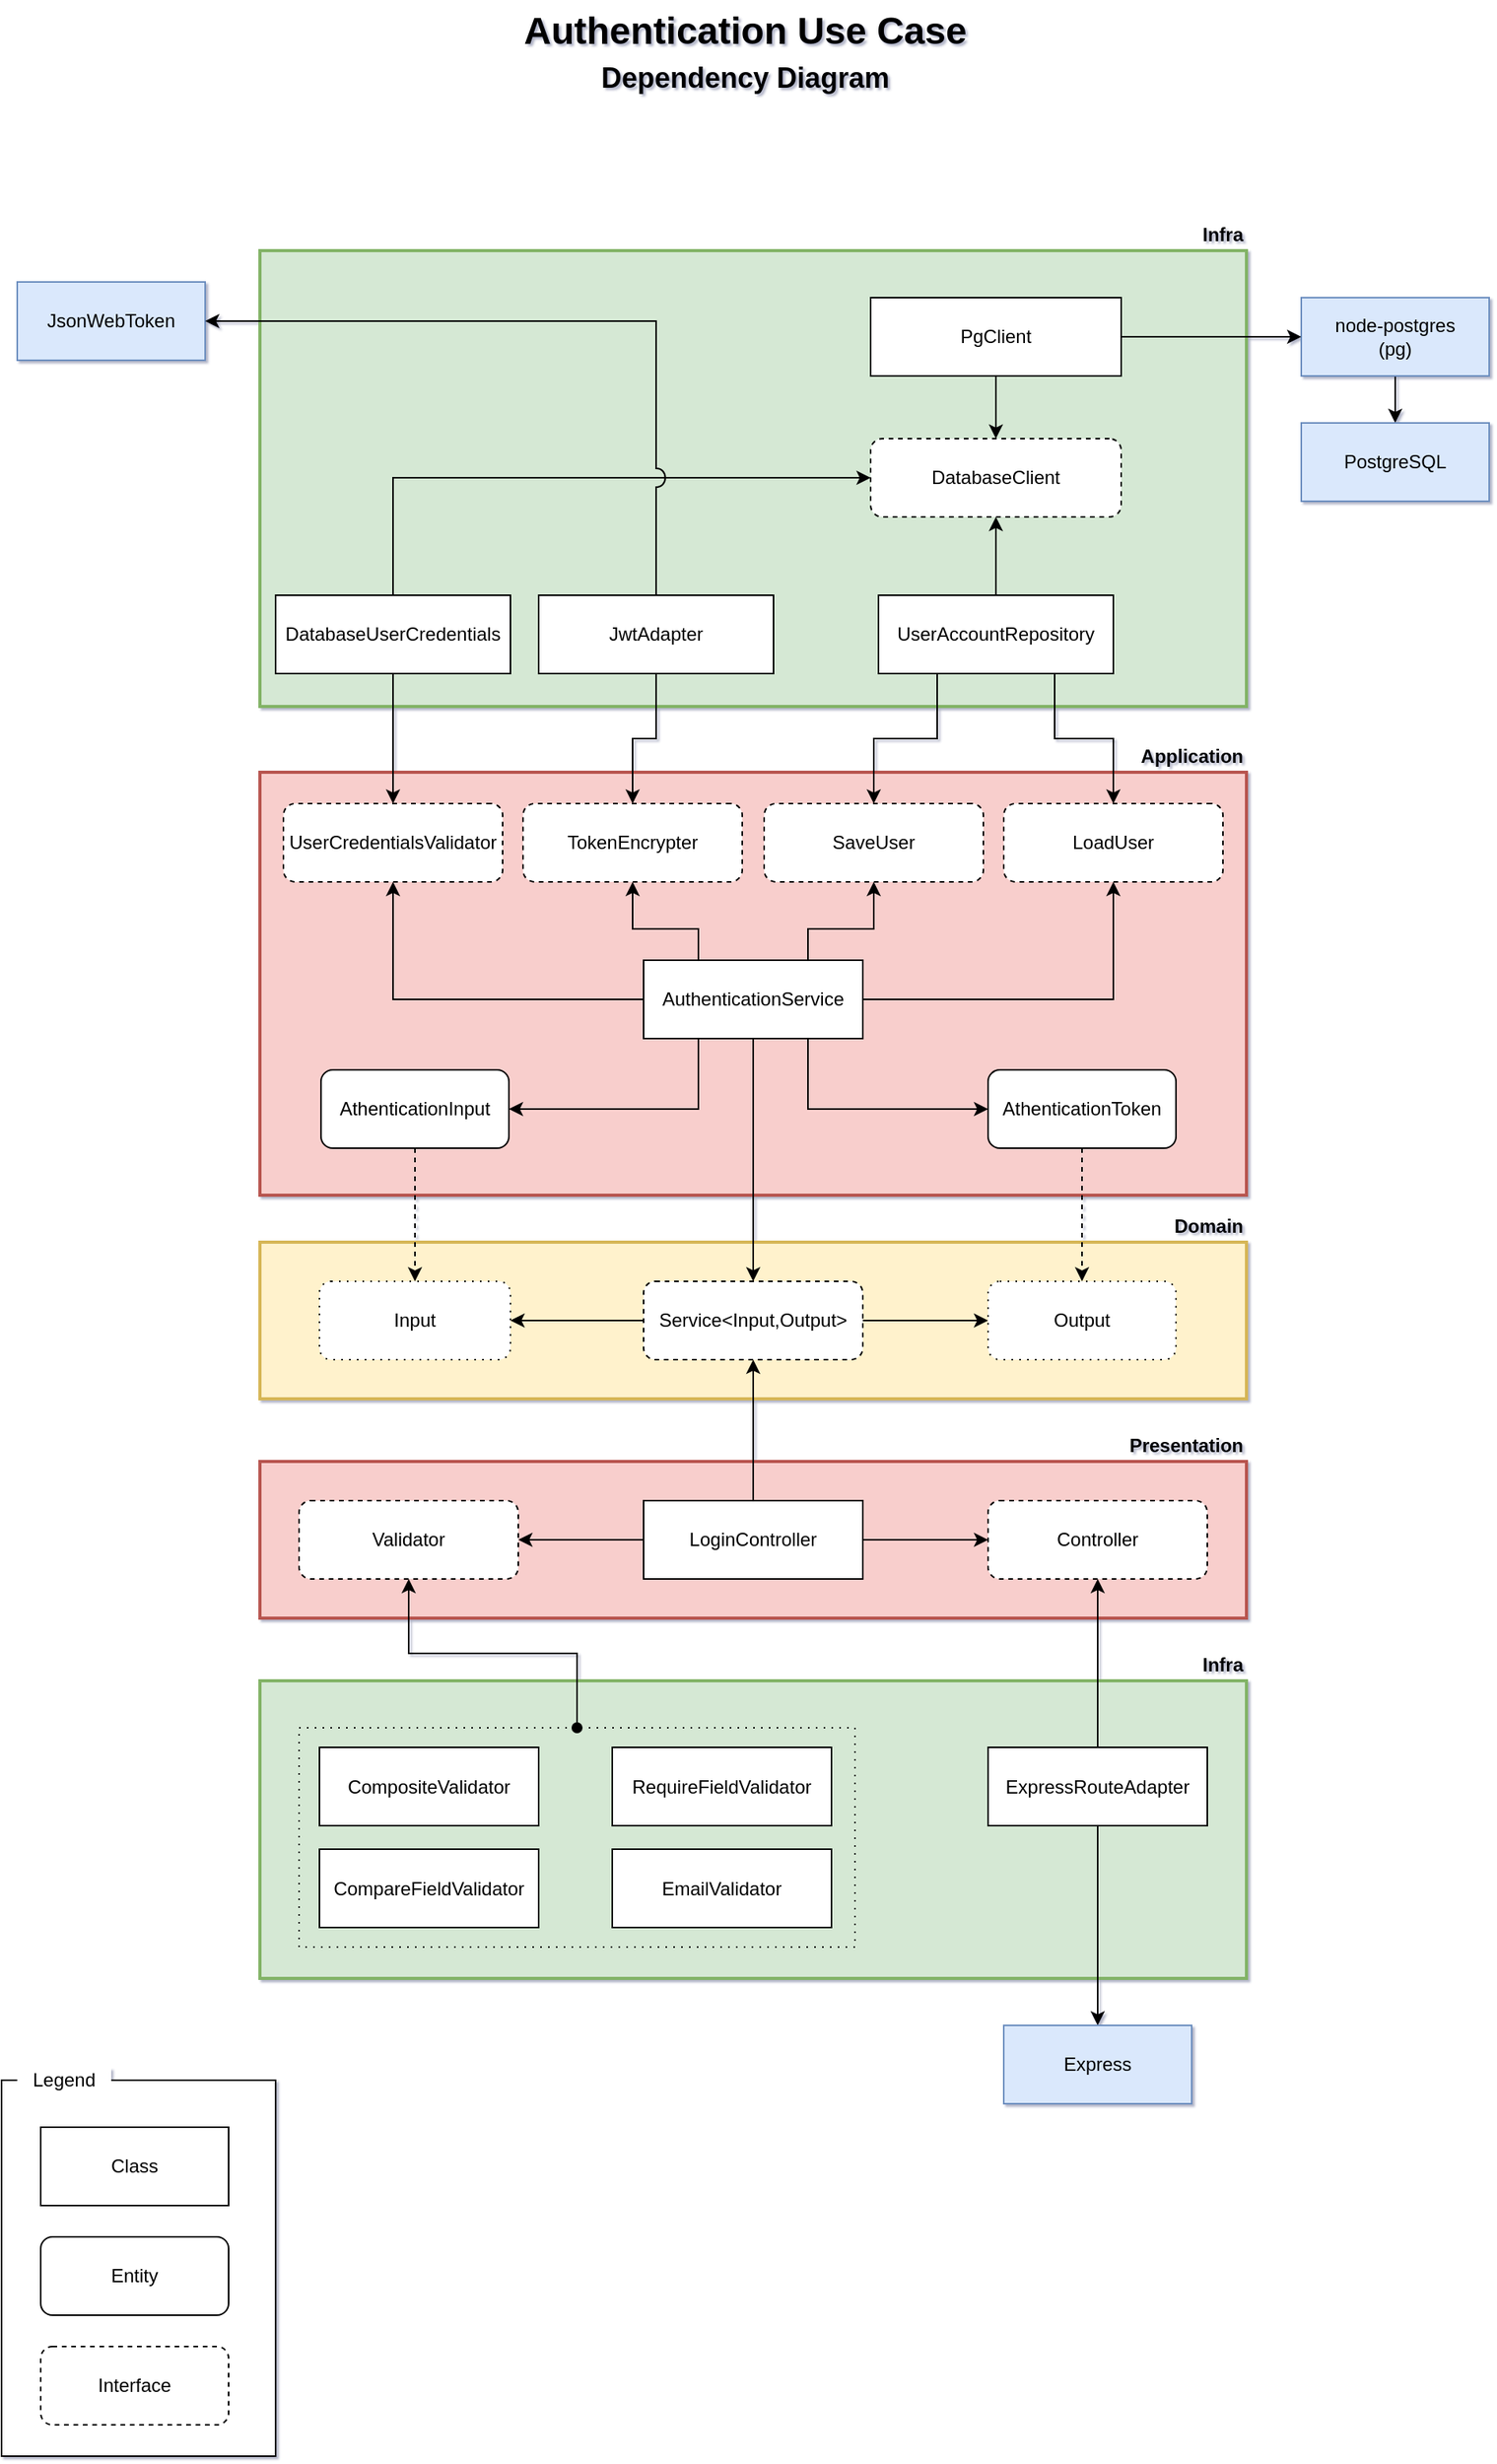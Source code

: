 <mxfile version="27.0.6" pages="2">
  <diagram name="authentication-clean" id="iyGZp5jmrZklqUcgRUE-">
    <mxGraphModel dx="1188" dy="659" grid="1" gridSize="10" guides="1" tooltips="1" connect="1" arrows="1" fold="1" page="1" pageScale="1" pageWidth="1169" pageHeight="1654" background="none" math="0" shadow="1">
      <root>
        <mxCell id="0" />
        <mxCell id="1" parent="0" />
        <mxCell id="52UlTI5E3R-9yA0iNUfM-1" value="" style="rounded=0;whiteSpace=wrap;html=1;strokeWidth=2;fillColor=#d5e8d4;strokeColor=#82b366;" parent="1" vertex="1">
          <mxGeometry x="275" y="1113" width="630" height="190" as="geometry" />
        </mxCell>
        <mxCell id="oHMy6-n7_zH8ps89INQ7-1" value="" style="rounded=0;whiteSpace=wrap;html=1;strokeWidth=2;fillColor=#f8cecc;strokeColor=#b85450;" parent="1" vertex="1">
          <mxGeometry x="275" y="533" width="630" height="270" as="geometry" />
        </mxCell>
        <mxCell id="yixODS26HITTkWKWrakN-14" value="" style="rounded=0;whiteSpace=wrap;html=1;strokeWidth=2;fillColor=#d5e8d4;strokeColor=#82b366;" parent="1" vertex="1">
          <mxGeometry x="275" y="200" width="630" height="291" as="geometry" />
        </mxCell>
        <mxCell id="gKhw4Je1qJ6hsbhi2J0A-1" value="" style="rounded=0;whiteSpace=wrap;html=1;strokeWidth=2;fillColor=#fff2cc;strokeColor=#d6b656;" parent="1" vertex="1">
          <mxGeometry x="275" y="833" width="630" height="100" as="geometry" />
        </mxCell>
        <mxCell id="gKhw4Je1qJ6hsbhi2J0A-14" style="edgeStyle=orthogonalEdgeStyle;rounded=0;orthogonalLoop=1;jettySize=auto;html=1;entryX=0;entryY=0.5;entryDx=0;entryDy=0;" parent="1" source="gKhw4Je1qJ6hsbhi2J0A-3" target="gKhw4Je1qJ6hsbhi2J0A-4" edge="1">
          <mxGeometry relative="1" as="geometry" />
        </mxCell>
        <mxCell id="gKhw4Je1qJ6hsbhi2J0A-15" style="edgeStyle=orthogonalEdgeStyle;rounded=0;orthogonalLoop=1;jettySize=auto;html=1;" parent="1" source="gKhw4Je1qJ6hsbhi2J0A-3" target="gKhw4Je1qJ6hsbhi2J0A-6" edge="1">
          <mxGeometry relative="1" as="geometry" />
        </mxCell>
        <mxCell id="gKhw4Je1qJ6hsbhi2J0A-3" value="Service&amp;lt;Input,Output&amp;gt;" style="rounded=1;whiteSpace=wrap;html=1;dashed=1;" parent="1" vertex="1">
          <mxGeometry x="520" y="858" width="140" height="50" as="geometry" />
        </mxCell>
        <mxCell id="gKhw4Je1qJ6hsbhi2J0A-4" value="Output" style="rounded=1;whiteSpace=wrap;html=1;glass=0;shadow=0;dashed=1;dashPattern=1 4;" parent="1" vertex="1">
          <mxGeometry x="740" y="858" width="120" height="50" as="geometry" />
        </mxCell>
        <mxCell id="gKhw4Je1qJ6hsbhi2J0A-6" value="Input" style="rounded=1;whiteSpace=wrap;html=1;glass=0;shadow=0;dashed=1;dashPattern=1 4;" parent="1" vertex="1">
          <mxGeometry x="313" y="858" width="122" height="50" as="geometry" />
        </mxCell>
        <mxCell id="gKhw4Je1qJ6hsbhi2J0A-7" value="" style="rounded=0;whiteSpace=wrap;html=1;strokeWidth=2;fillColor=#f8cecc;strokeColor=#b85450;fontSize=10;" parent="1" vertex="1">
          <mxGeometry x="275" y="973" width="630" height="100" as="geometry" />
        </mxCell>
        <mxCell id="gKhw4Je1qJ6hsbhi2J0A-10" value="Presentation" style="text;html=1;strokeColor=none;fillColor=none;align=right;verticalAlign=middle;whiteSpace=wrap;rounded=0;fontSize=12;fontStyle=1" parent="1" vertex="1">
          <mxGeometry x="745" y="953" width="160" height="20" as="geometry" />
        </mxCell>
        <mxCell id="gKhw4Je1qJ6hsbhi2J0A-17" style="edgeStyle=orthogonalEdgeStyle;rounded=0;orthogonalLoop=1;jettySize=auto;html=1;entryX=0;entryY=0.5;entryDx=0;entryDy=0;" parent="1" source="gKhw4Je1qJ6hsbhi2J0A-11" target="gKhw4Je1qJ6hsbhi2J0A-16" edge="1">
          <mxGeometry relative="1" as="geometry" />
        </mxCell>
        <mxCell id="gKhw4Je1qJ6hsbhi2J0A-19" style="edgeStyle=orthogonalEdgeStyle;rounded=0;orthogonalLoop=1;jettySize=auto;html=1;entryX=1;entryY=0.5;entryDx=0;entryDy=0;" parent="1" source="gKhw4Je1qJ6hsbhi2J0A-11" target="gKhw4Je1qJ6hsbhi2J0A-18" edge="1">
          <mxGeometry relative="1" as="geometry" />
        </mxCell>
        <mxCell id="LERfh-It_sYKTg9gHOGU-1" style="edgeStyle=orthogonalEdgeStyle;rounded=0;orthogonalLoop=1;jettySize=auto;html=1;entryX=0.5;entryY=1;entryDx=0;entryDy=0;" parent="1" source="gKhw4Je1qJ6hsbhi2J0A-11" target="gKhw4Je1qJ6hsbhi2J0A-3" edge="1">
          <mxGeometry relative="1" as="geometry" />
        </mxCell>
        <mxCell id="gKhw4Je1qJ6hsbhi2J0A-11" value="LoginController" style="rounded=0;whiteSpace=wrap;html=1;" parent="1" vertex="1">
          <mxGeometry x="520" y="998" width="140" height="50" as="geometry" />
        </mxCell>
        <mxCell id="gKhw4Je1qJ6hsbhi2J0A-16" value="Controller" style="rounded=1;whiteSpace=wrap;html=1;dashed=1;" parent="1" vertex="1">
          <mxGeometry x="740" y="998" width="140" height="50" as="geometry" />
        </mxCell>
        <mxCell id="gKhw4Je1qJ6hsbhi2J0A-18" value="Validator" style="rounded=1;whiteSpace=wrap;html=1;dashed=1;" parent="1" vertex="1">
          <mxGeometry x="300" y="998" width="140" height="50" as="geometry" />
        </mxCell>
        <mxCell id="LERfh-It_sYKTg9gHOGU-7" style="edgeStyle=orthogonalEdgeStyle;rounded=0;orthogonalLoop=1;jettySize=auto;html=1;entryX=0.5;entryY=0;entryDx=0;entryDy=0;" parent="1" source="LERfh-It_sYKTg9gHOGU-6" target="gKhw4Je1qJ6hsbhi2J0A-3" edge="1">
          <mxGeometry relative="1" as="geometry" />
        </mxCell>
        <mxCell id="LERfh-It_sYKTg9gHOGU-15" style="edgeStyle=orthogonalEdgeStyle;rounded=0;orthogonalLoop=1;jettySize=auto;html=1;entryX=0.5;entryY=1;entryDx=0;entryDy=0;exitX=0.25;exitY=0;exitDx=0;exitDy=0;exitPerimeter=0;" parent="1" source="LERfh-It_sYKTg9gHOGU-6" target="LERfh-It_sYKTg9gHOGU-11" edge="1">
          <mxGeometry relative="1" as="geometry">
            <Array as="points">
              <mxPoint x="573" y="653" />
              <mxPoint x="573" y="673" />
              <mxPoint x="555" y="673" />
              <mxPoint x="555" y="633" />
              <mxPoint x="513" y="633" />
            </Array>
          </mxGeometry>
        </mxCell>
        <mxCell id="LERfh-It_sYKTg9gHOGU-16" style="edgeStyle=orthogonalEdgeStyle;rounded=0;orthogonalLoop=1;jettySize=auto;html=1;entryX=0.5;entryY=1;entryDx=0;entryDy=0;exitX=0.75;exitY=0;exitDx=0;exitDy=0;exitPerimeter=0;" parent="1" source="LERfh-It_sYKTg9gHOGU-6" target="LERfh-It_sYKTg9gHOGU-12" edge="1">
          <mxGeometry relative="1" as="geometry">
            <Array as="points">
              <mxPoint x="625" y="633" />
              <mxPoint x="667" y="633" />
            </Array>
          </mxGeometry>
        </mxCell>
        <mxCell id="LERfh-It_sYKTg9gHOGU-17" style="edgeStyle=orthogonalEdgeStyle;rounded=0;orthogonalLoop=1;jettySize=auto;html=1;entryX=0.5;entryY=1;entryDx=0;entryDy=0;exitX=1;exitY=0.5;exitDx=0;exitDy=0;exitPerimeter=0;" parent="1" source="LERfh-It_sYKTg9gHOGU-6" target="LERfh-It_sYKTg9gHOGU-13" edge="1">
          <mxGeometry relative="1" as="geometry">
            <Array as="points">
              <mxPoint x="820" y="678" />
            </Array>
          </mxGeometry>
        </mxCell>
        <mxCell id="RbRBtEux5VrDUihd4SCc-2" style="edgeStyle=orthogonalEdgeStyle;rounded=0;orthogonalLoop=1;jettySize=auto;html=1;" parent="1" source="LERfh-It_sYKTg9gHOGU-6" target="LERfh-It_sYKTg9gHOGU-10" edge="1">
          <mxGeometry relative="1" as="geometry" />
        </mxCell>
        <mxCell id="TUrDU41C_itU4BcVIKtX-4" style="edgeStyle=orthogonalEdgeStyle;rounded=0;orthogonalLoop=1;jettySize=auto;html=1;entryX=1;entryY=0.5;entryDx=0;entryDy=0;exitX=0.25;exitY=1;exitDx=0;exitDy=0;exitPerimeter=0;" parent="1" source="LERfh-It_sYKTg9gHOGU-6" target="TUrDU41C_itU4BcVIKtX-2" edge="1">
          <mxGeometry relative="1" as="geometry" />
        </mxCell>
        <mxCell id="TUrDU41C_itU4BcVIKtX-5" style="edgeStyle=orthogonalEdgeStyle;rounded=0;orthogonalLoop=1;jettySize=auto;html=1;entryX=0;entryY=0.5;entryDx=0;entryDy=0;exitX=0.75;exitY=1;exitDx=0;exitDy=0;exitPerimeter=0;" parent="1" source="LERfh-It_sYKTg9gHOGU-6" target="TUrDU41C_itU4BcVIKtX-3" edge="1">
          <mxGeometry relative="1" as="geometry" />
        </mxCell>
        <mxCell id="LERfh-It_sYKTg9gHOGU-6" value="AuthenticationService" style="rounded=0;whiteSpace=wrap;html=1;glass=0;shadow=0;points=[[0,0,0,0,0],[0,0.25,0,0,0],[0,0.5,0,0,0],[0,0.75,0,0,0],[0,1,0,0,0],[0.13,0,0,0,0],[0.25,0,0,0,0],[0.25,1,0,0,0],[0.38,0,0,0,0],[0.5,0,0,0,0],[0.5,1,0,0,0],[0.62,0,0,0,0],[0.75,0,0,0,0],[0.75,1,0,0,0],[0.88,0,0,0,0],[1,0,0,0,0],[1,0.25,0,0,0],[1,0.5,0,0,0],[1,0.75,0,0,0],[1,1,0,0,0]];" parent="1" vertex="1">
          <mxGeometry x="520" y="653" width="140" height="50" as="geometry" />
        </mxCell>
        <mxCell id="LERfh-It_sYKTg9gHOGU-10" value="UserCredentialsValidator" style="rounded=1;whiteSpace=wrap;html=1;dashed=1;flipH=1;" parent="1" vertex="1">
          <mxGeometry x="290" y="553" width="140" height="50" as="geometry" />
        </mxCell>
        <mxCell id="LERfh-It_sYKTg9gHOGU-11" value="TokenEncrypter" style="rounded=1;whiteSpace=wrap;html=1;dashed=1;flipH=1;" parent="1" vertex="1">
          <mxGeometry x="443" y="553" width="140" height="50" as="geometry" />
        </mxCell>
        <mxCell id="LERfh-It_sYKTg9gHOGU-12" value="SaveUser" style="rounded=1;whiteSpace=wrap;html=1;dashed=1;flipH=1;" parent="1" vertex="1">
          <mxGeometry x="597" y="553" width="140" height="50" as="geometry" />
        </mxCell>
        <mxCell id="LERfh-It_sYKTg9gHOGU-13" value="LoadUser" style="rounded=1;whiteSpace=wrap;html=1;dashed=1;flipH=1;" parent="1" vertex="1">
          <mxGeometry x="750" y="553" width="140" height="50" as="geometry" />
        </mxCell>
        <mxCell id="LERfh-It_sYKTg9gHOGU-26" style="edgeStyle=orthogonalEdgeStyle;rounded=0;orthogonalLoop=1;jettySize=auto;html=1;exitX=0.5;exitY=1;exitDx=0;exitDy=0;exitPerimeter=0;" parent="1" source="u-mnAU9tdNBNZDLYJsx6-3" target="LERfh-It_sYKTg9gHOGU-11" edge="1">
          <mxGeometry relative="1" as="geometry">
            <mxPoint x="513" y="258" as="sourcePoint" />
          </mxGeometry>
        </mxCell>
        <mxCell id="LERfh-It_sYKTg9gHOGU-27" style="edgeStyle=orthogonalEdgeStyle;rounded=0;orthogonalLoop=1;jettySize=auto;html=1;exitX=0.25;exitY=1;exitDx=0;exitDy=0;exitPerimeter=0;" parent="1" source="u-mnAU9tdNBNZDLYJsx6-5" target="LERfh-It_sYKTg9gHOGU-12" edge="1">
          <mxGeometry relative="1" as="geometry">
            <mxPoint x="725" y="258" as="sourcePoint" />
          </mxGeometry>
        </mxCell>
        <mxCell id="LERfh-It_sYKTg9gHOGU-28" style="edgeStyle=orthogonalEdgeStyle;rounded=0;orthogonalLoop=1;jettySize=auto;html=1;exitX=0.75;exitY=1;exitDx=0;exitDy=0;exitPerimeter=0;" parent="1" source="u-mnAU9tdNBNZDLYJsx6-5" target="LERfh-It_sYKTg9gHOGU-13" edge="1">
          <mxGeometry relative="1" as="geometry">
            <mxPoint x="785" y="253" as="sourcePoint" />
          </mxGeometry>
        </mxCell>
        <mxCell id="nfYF3Wxmg97wTnq_a8iN-2" style="edgeStyle=orthogonalEdgeStyle;rounded=0;orthogonalLoop=1;jettySize=auto;html=1;entryX=0.5;entryY=0;entryDx=0;entryDy=0;" parent="1" source="LERfh-It_sYKTg9gHOGU-35" target="LERfh-It_sYKTg9gHOGU-37" edge="1">
          <mxGeometry relative="1" as="geometry" />
        </mxCell>
        <mxCell id="LERfh-It_sYKTg9gHOGU-35" value="node-postgres&lt;br&gt;(pg)" style="rounded=0;whiteSpace=wrap;html=1;glass=0;shadow=0;fillColor=#dae8fc;strokeColor=#6c8ebf;" parent="1" vertex="1">
          <mxGeometry x="940" y="230" width="120" height="50" as="geometry" />
        </mxCell>
        <mxCell id="LERfh-It_sYKTg9gHOGU-36" value="JsonWebToken" style="rounded=0;whiteSpace=wrap;html=1;glass=0;shadow=0;fillColor=#dae8fc;strokeColor=#6c8ebf;" parent="1" vertex="1">
          <mxGeometry x="120" y="220" width="120" height="50" as="geometry" />
        </mxCell>
        <mxCell id="LERfh-It_sYKTg9gHOGU-37" value="PostgreSQL" style="rounded=0;whiteSpace=wrap;html=1;glass=0;shadow=0;fillColor=#dae8fc;strokeColor=#6c8ebf;" parent="1" vertex="1">
          <mxGeometry x="940" y="310" width="120" height="50" as="geometry" />
        </mxCell>
        <mxCell id="LERfh-It_sYKTg9gHOGU-63" style="edgeStyle=orthogonalEdgeStyle;rounded=0;orthogonalLoop=1;jettySize=auto;html=1;entryX=0.5;entryY=1;entryDx=0;entryDy=0;" parent="1" source="LERfh-It_sYKTg9gHOGU-57" target="gKhw4Je1qJ6hsbhi2J0A-16" edge="1">
          <mxGeometry relative="1" as="geometry" />
        </mxCell>
        <mxCell id="LERfh-It_sYKTg9gHOGU-64" style="edgeStyle=orthogonalEdgeStyle;rounded=0;orthogonalLoop=1;jettySize=auto;html=1;" parent="1" source="LERfh-It_sYKTg9gHOGU-57" target="LERfh-It_sYKTg9gHOGU-61" edge="1">
          <mxGeometry relative="1" as="geometry" />
        </mxCell>
        <mxCell id="LERfh-It_sYKTg9gHOGU-57" value="ExpressRouteAdapter" style="rounded=0;whiteSpace=wrap;html=1;flipH=1;" parent="1" vertex="1">
          <mxGeometry x="740" y="1155.5" width="140" height="50" as="geometry" />
        </mxCell>
        <mxCell id="LERfh-It_sYKTg9gHOGU-61" value="Express" style="rounded=0;whiteSpace=wrap;html=1;glass=0;shadow=0;fillColor=#dae8fc;strokeColor=#6c8ebf;" parent="1" vertex="1">
          <mxGeometry x="750" y="1333" width="120" height="50" as="geometry" />
        </mxCell>
        <mxCell id="LERfh-It_sYKTg9gHOGU-66" value="Authentication Use Case" style="text;html=1;strokeColor=none;fillColor=none;align=center;verticalAlign=middle;whiteSpace=wrap;rounded=0;fontSize=24;fontStyle=1" parent="1" vertex="1">
          <mxGeometry x="360" y="40" width="450" height="40" as="geometry" />
        </mxCell>
        <mxCell id="LERfh-It_sYKTg9gHOGU-67" value="Dependency Diagram" style="text;html=1;strokeColor=none;fillColor=none;align=center;verticalAlign=middle;whiteSpace=wrap;rounded=0;fontSize=18;fontStyle=1" parent="1" vertex="1">
          <mxGeometry x="365" y="70" width="440" height="40" as="geometry" />
        </mxCell>
        <mxCell id="RbRBtEux5VrDUihd4SCc-3" style="edgeStyle=orthogonalEdgeStyle;rounded=0;orthogonalLoop=1;jettySize=auto;html=1;" parent="1" source="u-mnAU9tdNBNZDLYJsx6-2" target="LERfh-It_sYKTg9gHOGU-10" edge="1">
          <mxGeometry relative="1" as="geometry" />
        </mxCell>
        <mxCell id="sLWdgdg701unHdPeIuLj-4" style="edgeStyle=orthogonalEdgeStyle;rounded=0;orthogonalLoop=1;jettySize=auto;html=1;entryX=0;entryY=0.5;entryDx=0;entryDy=0;" edge="1" parent="1" source="u-mnAU9tdNBNZDLYJsx6-2" target="sLWdgdg701unHdPeIuLj-1">
          <mxGeometry relative="1" as="geometry">
            <Array as="points">
              <mxPoint x="360" y="345" />
            </Array>
          </mxGeometry>
        </mxCell>
        <mxCell id="u-mnAU9tdNBNZDLYJsx6-2" value="DatabaseUserCredentials" style="rounded=0;whiteSpace=wrap;html=1;glass=0;shadow=0;points=[[0,0,0,0,0],[0,0.25,0,0,0],[0,0.5,0,0,0],[0,0.75,0,0,0],[0,1,0,0,0],[0.13,0,0,0,0],[0.25,0,0,0,0],[0.25,1,0,0,0],[0.38,0,0,0,0],[0.5,0,0,0,0],[0.5,1,0,0,0],[0.62,0,0,0,0],[0.75,0,0,0,0],[0.75,1,0,0,0],[0.88,0,0,0,0],[1,0,0,0,0],[1,0.25,0,0,0],[1,0.5,0,0,0],[1,0.75,0,0,0],[1,1,0,0,0]];" parent="1" vertex="1">
          <mxGeometry x="285" y="420" width="150" height="50" as="geometry" />
        </mxCell>
        <mxCell id="u-mnAU9tdNBNZDLYJsx6-3" value="JwtAdapter" style="rounded=0;whiteSpace=wrap;html=1;glass=0;shadow=0;points=[[0,0,0,0,0],[0,0.25,0,0,0],[0,0.5,0,0,0],[0,0.75,0,0,0],[0,1,0,0,0],[0.13,0,0,0,0],[0.25,0,0,0,0],[0.25,1,0,0,0],[0.38,0,0,0,0],[0.5,0,0,0,0],[0.5,1,0,0,0],[0.62,0,0,0,0],[0.75,0,0,0,0],[0.75,1,0,0,0],[0.88,0,0,0,0],[1,0,0,0,0],[1,0.25,0,0,0],[1,0.5,0,0,0],[1,0.75,0,0,0],[1,1,0,0,0]];" parent="1" vertex="1">
          <mxGeometry x="453" y="420" width="150" height="50" as="geometry" />
        </mxCell>
        <mxCell id="sLWdgdg701unHdPeIuLj-2" style="edgeStyle=orthogonalEdgeStyle;rounded=0;orthogonalLoop=1;jettySize=auto;html=1;entryX=0.5;entryY=1;entryDx=0;entryDy=0;" edge="1" parent="1" source="u-mnAU9tdNBNZDLYJsx6-5" target="sLWdgdg701unHdPeIuLj-1">
          <mxGeometry relative="1" as="geometry" />
        </mxCell>
        <mxCell id="u-mnAU9tdNBNZDLYJsx6-5" value="UserAccountRepository" style="rounded=0;whiteSpace=wrap;html=1;glass=0;shadow=0;points=[[0,0,0,0,0],[0,0.25,0,0,0],[0,0.5,0,0,0],[0,0.75,0,0,0],[0,1,0,0,0],[0.13,0,0,0,0],[0.25,0,0,0,0],[0.25,1,0,0,0],[0.38,0,0,0,0],[0.5,0,0,0,0],[0.5,1,0,0,0],[0.62,0,0,0,0],[0.75,0,0,0,0],[0.75,1,0,0,0],[0.88,0,0,0,0],[1,0,0,0,0],[1,0.25,0,0,0],[1,0.5,0,0,0],[1,0.75,0,0,0],[1,1,0,0,0]];" parent="1" vertex="1">
          <mxGeometry x="670" y="420" width="150" height="50" as="geometry" />
        </mxCell>
        <mxCell id="yixODS26HITTkWKWrakN-15" value="Infra" style="text;html=1;strokeColor=none;fillColor=none;align=right;verticalAlign=middle;whiteSpace=wrap;rounded=0;fontSize=12;fontStyle=1" parent="1" vertex="1">
          <mxGeometry x="785" y="180" width="120" height="20" as="geometry" />
        </mxCell>
        <mxCell id="LERfh-It_sYKTg9gHOGU-41" style="edgeStyle=orthogonalEdgeStyle;rounded=0;orthogonalLoop=1;jettySize=auto;html=1;entryX=1;entryY=0.5;entryDx=0;entryDy=0;strokeColor=#000000;jumpStyle=arc;jumpSize=12;exitX=0.5;exitY=0;exitDx=0;exitDy=0;exitPerimeter=0;" parent="1" source="u-mnAU9tdNBNZDLYJsx6-3" target="LERfh-It_sYKTg9gHOGU-36" edge="1">
          <mxGeometry relative="1" as="geometry">
            <mxPoint x="513" y="211" as="sourcePoint" />
            <Array as="points">
              <mxPoint x="528" y="245" />
            </Array>
          </mxGeometry>
        </mxCell>
        <mxCell id="VL5IiNYUH518O3JI_6xb-4" value="Domain" style="text;html=1;strokeColor=none;fillColor=none;align=right;verticalAlign=middle;whiteSpace=wrap;rounded=0;fontSize=12;fontStyle=1" parent="1" vertex="1">
          <mxGeometry x="835" y="813" width="70" height="20" as="geometry" />
        </mxCell>
        <mxCell id="oHMy6-n7_zH8ps89INQ7-2" value="Application" style="text;html=1;strokeColor=none;fillColor=none;align=right;verticalAlign=middle;whiteSpace=wrap;rounded=0;fontSize=12;fontStyle=1" parent="1" vertex="1">
          <mxGeometry x="835" y="513" width="70" height="20" as="geometry" />
        </mxCell>
        <mxCell id="52UlTI5E3R-9yA0iNUfM-5" value="" style="rounded=0;whiteSpace=wrap;html=1;fillColor=#d5e8d4;strokeColor=#000000;dashed=1;dashPattern=1 4;" parent="1" vertex="1">
          <mxGeometry x="300" y="1143" width="355" height="140" as="geometry" />
        </mxCell>
        <mxCell id="52UlTI5E3R-9yA0iNUfM-2" value="Infra" style="text;html=1;strokeColor=none;fillColor=none;align=right;verticalAlign=middle;whiteSpace=wrap;rounded=0;fontSize=12;fontStyle=1" parent="1" vertex="1">
          <mxGeometry x="845" y="1093" width="60" height="20" as="geometry" />
        </mxCell>
        <mxCell id="LERfh-It_sYKTg9gHOGU-46" value="RequireFieldValidator" style="rounded=0;whiteSpace=wrap;html=1;flipH=0;" parent="1" vertex="1">
          <mxGeometry x="500" y="1155.5" width="140" height="50" as="geometry" />
        </mxCell>
        <mxCell id="LERfh-It_sYKTg9gHOGU-47" value="EmailValidator" style="rounded=0;whiteSpace=wrap;html=1;glass=0;shadow=0;flipH=0;" parent="1" vertex="1">
          <mxGeometry x="500" y="1220.5" width="140" height="50" as="geometry" />
        </mxCell>
        <mxCell id="LERfh-It_sYKTg9gHOGU-48" value="CompositeValidator" style="rounded=0;whiteSpace=wrap;html=1;glass=0;shadow=0;flipH=0;" parent="1" vertex="1">
          <mxGeometry x="313" y="1155.5" width="140" height="50" as="geometry" />
        </mxCell>
        <mxCell id="LERfh-It_sYKTg9gHOGU-50" value="CompareFieldValidator" style="rounded=0;whiteSpace=wrap;html=1;flipH=0;" parent="1" vertex="1">
          <mxGeometry x="313" y="1220.5" width="140" height="50" as="geometry" />
        </mxCell>
        <mxCell id="52UlTI5E3R-9yA0iNUfM-6" value="" style="endArrow=classic;html=1;rounded=0;startArrow=oval;startFill=1;exitX=0.5;exitY=0;exitDx=0;exitDy=0;entryX=0.5;entryY=1;entryDx=0;entryDy=0;edgeStyle=orthogonalEdgeStyle;" parent="1" source="52UlTI5E3R-9yA0iNUfM-5" target="gKhw4Je1qJ6hsbhi2J0A-18" edge="1">
          <mxGeometry width="50" height="50" relative="1" as="geometry">
            <mxPoint x="365" y="1123" as="sourcePoint" />
            <mxPoint x="415" y="1073" as="targetPoint" />
          </mxGeometry>
        </mxCell>
        <mxCell id="52UlTI5E3R-9yA0iNUfM-9" value="" style="group" parent="1" vertex="1" connectable="0">
          <mxGeometry x="110" y="1360" width="175" height="248" as="geometry" />
        </mxCell>
        <mxCell id="52UlTI5E3R-9yA0iNUfM-7" value="" style="rounded=0;whiteSpace=wrap;html=1;fillColor=default;" parent="52UlTI5E3R-9yA0iNUfM-9" vertex="1">
          <mxGeometry y="8" width="175" height="240" as="geometry" />
        </mxCell>
        <mxCell id="VL5IiNYUH518O3JI_6xb-1" value="Class" style="rounded=0;whiteSpace=wrap;html=1;" parent="52UlTI5E3R-9yA0iNUfM-9" vertex="1">
          <mxGeometry x="25" y="38" width="120" height="50" as="geometry" />
        </mxCell>
        <mxCell id="VL5IiNYUH518O3JI_6xb-2" value="Interface" style="rounded=1;whiteSpace=wrap;html=1;dashed=1;" parent="52UlTI5E3R-9yA0iNUfM-9" vertex="1">
          <mxGeometry x="25" y="178" width="120" height="50" as="geometry" />
        </mxCell>
        <mxCell id="VL5IiNYUH518O3JI_6xb-3" value="Entity" style="rounded=1;whiteSpace=wrap;html=1;" parent="52UlTI5E3R-9yA0iNUfM-9" vertex="1">
          <mxGeometry x="25" y="108" width="120" height="50" as="geometry" />
        </mxCell>
        <mxCell id="52UlTI5E3R-9yA0iNUfM-8" value="Legend" style="text;html=1;align=center;verticalAlign=middle;whiteSpace=wrap;rounded=0;fillColor=default;" parent="52UlTI5E3R-9yA0iNUfM-9" vertex="1">
          <mxGeometry x="10" width="60" height="15" as="geometry" />
        </mxCell>
        <mxCell id="nfYF3Wxmg97wTnq_a8iN-1" style="edgeStyle=orthogonalEdgeStyle;rounded=0;orthogonalLoop=1;jettySize=auto;html=1;entryX=0;entryY=0.5;entryDx=0;entryDy=0;" parent="1" source="FyO-7l7f_9AxrcGkTkmS-1" target="LERfh-It_sYKTg9gHOGU-35" edge="1">
          <mxGeometry relative="1" as="geometry" />
        </mxCell>
        <mxCell id="sLWdgdg701unHdPeIuLj-3" style="edgeStyle=orthogonalEdgeStyle;rounded=0;orthogonalLoop=1;jettySize=auto;html=1;entryX=0.5;entryY=0;entryDx=0;entryDy=0;" edge="1" parent="1" source="FyO-7l7f_9AxrcGkTkmS-1" target="sLWdgdg701unHdPeIuLj-1">
          <mxGeometry relative="1" as="geometry" />
        </mxCell>
        <mxCell id="FyO-7l7f_9AxrcGkTkmS-1" value="PgClient" style="rounded=0;whiteSpace=wrap;html=1;flipH=1;" parent="1" vertex="1">
          <mxGeometry x="665" y="230" width="160" height="50" as="geometry" />
        </mxCell>
        <mxCell id="TUrDU41C_itU4BcVIKtX-6" style="edgeStyle=orthogonalEdgeStyle;rounded=0;orthogonalLoop=1;jettySize=auto;html=1;dashed=1;" parent="1" source="TUrDU41C_itU4BcVIKtX-2" target="gKhw4Je1qJ6hsbhi2J0A-6" edge="1">
          <mxGeometry relative="1" as="geometry" />
        </mxCell>
        <mxCell id="TUrDU41C_itU4BcVIKtX-2" value="AthenticationInput" style="rounded=1;whiteSpace=wrap;html=1;flipH=1;" parent="1" vertex="1">
          <mxGeometry x="314" y="723" width="120" height="50" as="geometry" />
        </mxCell>
        <mxCell id="TUrDU41C_itU4BcVIKtX-3" value="AthenticationToken" style="rounded=1;whiteSpace=wrap;html=1;flipH=1;" parent="1" vertex="1">
          <mxGeometry x="740" y="723" width="120" height="50" as="geometry" />
        </mxCell>
        <mxCell id="TUrDU41C_itU4BcVIKtX-7" style="edgeStyle=orthogonalEdgeStyle;rounded=0;orthogonalLoop=1;jettySize=auto;html=1;dashed=1;entryX=0.5;entryY=0;entryDx=0;entryDy=0;" parent="1" source="TUrDU41C_itU4BcVIKtX-3" target="gKhw4Je1qJ6hsbhi2J0A-4" edge="1">
          <mxGeometry relative="1" as="geometry">
            <mxPoint x="800" y="840" as="targetPoint" />
          </mxGeometry>
        </mxCell>
        <mxCell id="sLWdgdg701unHdPeIuLj-1" value="DatabaseClient" style="rounded=1;whiteSpace=wrap;html=1;dashed=1;flipH=1;" vertex="1" parent="1">
          <mxGeometry x="665" y="320" width="160" height="50" as="geometry" />
        </mxCell>
      </root>
    </mxGraphModel>
  </diagram>
  <diagram id="Zeoq3ZZSqGkqOkcltvpw" name="authentication-god">
    <mxGraphModel dx="989" dy="542" grid="1" gridSize="10" guides="1" tooltips="1" connect="1" arrows="1" fold="1" page="1" pageScale="1" pageWidth="827" pageHeight="1169" math="0" shadow="0">
      <root>
        <mxCell id="0" />
        <mxCell id="1" parent="0" />
        <mxCell id="nM4a97hjozcDn9h4lvqD-3" style="edgeStyle=orthogonalEdgeStyle;rounded=0;orthogonalLoop=1;jettySize=auto;html=1;entryX=0;entryY=0.5;entryDx=0;entryDy=0;" parent="1" source="xNW65Rr984697UTVg8mo-1" target="xNW65Rr984697UTVg8mo-3" edge="1">
          <mxGeometry relative="1" as="geometry" />
        </mxCell>
        <mxCell id="nM4a97hjozcDn9h4lvqD-6" style="edgeStyle=orthogonalEdgeStyle;rounded=0;orthogonalLoop=1;jettySize=auto;html=1;entryX=0;entryY=0.5;entryDx=0;entryDy=0;exitX=0.75;exitY=0;exitDx=0;exitDy=0;" parent="1" source="xNW65Rr984697UTVg8mo-1" target="xNW65Rr984697UTVg8mo-2" edge="1">
          <mxGeometry relative="1" as="geometry" />
        </mxCell>
        <mxCell id="nM4a97hjozcDn9h4lvqD-7" value="" style="edgeStyle=orthogonalEdgeStyle;rounded=0;orthogonalLoop=1;jettySize=auto;html=1;" parent="1" source="xNW65Rr984697UTVg8mo-1" target="nM4a97hjozcDn9h4lvqD-1" edge="1">
          <mxGeometry relative="1" as="geometry" />
        </mxCell>
        <mxCell id="nM4a97hjozcDn9h4lvqD-8" style="edgeStyle=orthogonalEdgeStyle;rounded=0;orthogonalLoop=1;jettySize=auto;html=1;entryX=1;entryY=0.5;entryDx=0;entryDy=0;exitX=0.25;exitY=0;exitDx=0;exitDy=0;" parent="1" source="xNW65Rr984697UTVg8mo-1" target="xNW65Rr984697UTVg8mo-10" edge="1">
          <mxGeometry relative="1" as="geometry" />
        </mxCell>
        <mxCell id="nM4a97hjozcDn9h4lvqD-9" style="edgeStyle=orthogonalEdgeStyle;rounded=0;orthogonalLoop=1;jettySize=auto;html=1;entryX=1;entryY=0.5;entryDx=0;entryDy=0;" parent="1" source="xNW65Rr984697UTVg8mo-1" target="xNW65Rr984697UTVg8mo-9" edge="1">
          <mxGeometry relative="1" as="geometry" />
        </mxCell>
        <mxCell id="nM4a97hjozcDn9h4lvqD-10" style="edgeStyle=orthogonalEdgeStyle;rounded=0;orthogonalLoop=1;jettySize=auto;html=1;entryX=1;entryY=0.5;entryDx=0;entryDy=0;exitX=0.25;exitY=1;exitDx=0;exitDy=0;" parent="1" source="xNW65Rr984697UTVg8mo-1" target="xNW65Rr984697UTVg8mo-5" edge="1">
          <mxGeometry relative="1" as="geometry" />
        </mxCell>
        <mxCell id="nM4a97hjozcDn9h4lvqD-11" style="edgeStyle=orthogonalEdgeStyle;rounded=0;orthogonalLoop=1;jettySize=auto;html=1;entryX=0;entryY=0.5;entryDx=0;entryDy=0;exitX=0.75;exitY=1;exitDx=0;exitDy=0;" parent="1" source="xNW65Rr984697UTVg8mo-1" target="xNW65Rr984697UTVg8mo-6" edge="1">
          <mxGeometry relative="1" as="geometry" />
        </mxCell>
        <mxCell id="nM4a97hjozcDn9h4lvqD-13" style="edgeStyle=orthogonalEdgeStyle;rounded=0;orthogonalLoop=1;jettySize=auto;html=1;exitX=0.634;exitY=0.978;exitDx=0;exitDy=0;exitPerimeter=0;" parent="1" source="xNW65Rr984697UTVg8mo-1" target="xNW65Rr984697UTVg8mo-7" edge="1">
          <mxGeometry relative="1" as="geometry">
            <mxPoint x="404" y="401" as="sourcePoint" />
            <Array as="points">
              <mxPoint x="434" y="480" />
              <mxPoint x="483" y="480" />
            </Array>
          </mxGeometry>
        </mxCell>
        <mxCell id="xNW65Rr984697UTVg8mo-1" value="Authentication" style="rounded=0;whiteSpace=wrap;html=1;fillColor=#d5e8d4;strokeColor=#82b366;fontStyle=1" parent="1" vertex="1">
          <mxGeometry x="358" y="360" width="120" height="40" as="geometry" />
        </mxCell>
        <mxCell id="xNW65Rr984697UTVg8mo-2" value="Validate&lt;div&gt;E-mail&lt;/div&gt;" style="ellipse;whiteSpace=wrap;html=1;fillColor=#ffe6cc;strokeColor=#d79b00;fontStyle=1" parent="1" vertex="1">
          <mxGeometry x="494" y="270" width="100" height="60" as="geometry" />
        </mxCell>
        <mxCell id="xNW65Rr984697UTVg8mo-3" value="Validate&lt;div&gt;Password&lt;/div&gt;" style="ellipse;whiteSpace=wrap;html=1;fillColor=#ffe6cc;strokeColor=#d79b00;fontStyle=1" parent="1" vertex="1">
          <mxGeometry x="534" y="350" width="100" height="60" as="geometry" />
        </mxCell>
        <mxCell id="xNW65Rr984697UTVg8mo-5" value="Load&lt;div&gt;User&amp;nbsp;&lt;span style=&quot;background-color: initial;&quot;&gt;Account&lt;/span&gt;&lt;/div&gt;" style="ellipse;whiteSpace=wrap;html=1;fillColor=#ffe6cc;strokeColor=#d79b00;fontStyle=1" parent="1" vertex="1">
          <mxGeometry x="224" y="430" width="100" height="60" as="geometry" />
        </mxCell>
        <mxCell id="xNW65Rr984697UTVg8mo-6" value="" style="ellipse;whiteSpace=wrap;html=1;fillColor=#ffe6cc;strokeColor=#d79b00;fontStyle=1" parent="1" vertex="1">
          <mxGeometry x="494" y="430" width="100" height="60" as="geometry" />
        </mxCell>
        <mxCell id="xNW65Rr984697UTVg8mo-7" value="Handle&amp;nbsp;&lt;div&gt;Authentication&lt;div&gt;Errors&lt;/div&gt;&lt;/div&gt;" style="ellipse;whiteSpace=wrap;html=1;fillColor=#ffe6cc;strokeColor=#d79b00;fontStyle=1" parent="1" vertex="1">
          <mxGeometry x="433" y="520" width="100" height="60" as="geometry" />
        </mxCell>
        <mxCell id="xNW65Rr984697UTVg8mo-8" value="Apply&lt;br&gt;Business&lt;div&gt;Rules&lt;/div&gt;" style="ellipse;whiteSpace=wrap;html=1;fillColor=#ffe6cc;strokeColor=#d79b00;fontStyle=1" parent="1" vertex="1">
          <mxGeometry x="303" y="520" width="100" height="60" as="geometry" />
        </mxCell>
        <mxCell id="xNW65Rr984697UTVg8mo-9" value="Generate&lt;div&gt;Access Token&lt;/div&gt;" style="ellipse;whiteSpace=wrap;html=1;fillColor=#ffe6cc;strokeColor=#d79b00;fontStyle=1" parent="1" vertex="1">
          <mxGeometry x="194" y="350" width="100" height="60" as="geometry" />
        </mxCell>
        <mxCell id="xNW65Rr984697UTVg8mo-10" value="Save&amp;nbsp;&lt;div&gt;&lt;span style=&quot;background-color: initial;&quot;&gt;User Access Token&lt;/span&gt;&lt;/div&gt;" style="ellipse;whiteSpace=wrap;html=1;fillColor=#ffe6cc;strokeColor=#d79b00;fontStyle=1" parent="1" vertex="1">
          <mxGeometry x="233" y="270" width="100" height="60" as="geometry" />
        </mxCell>
        <mxCell id="nM4a97hjozcDn9h4lvqD-1" value="Handle&lt;div&gt;Http Request&lt;/div&gt;" style="ellipse;whiteSpace=wrap;html=1;fillColor=#ffe6cc;strokeColor=#d79b00;fontStyle=1" parent="1" vertex="1">
          <mxGeometry x="368" y="210" width="100" height="60" as="geometry" />
        </mxCell>
        <mxCell id="nM4a97hjozcDn9h4lvqD-14" style="edgeStyle=orthogonalEdgeStyle;rounded=0;orthogonalLoop=1;jettySize=auto;html=1;entryX=0.514;entryY=0.001;entryDx=0;entryDy=0;entryPerimeter=0;" parent="1" source="xNW65Rr984697UTVg8mo-1" target="xNW65Rr984697UTVg8mo-8" edge="1">
          <mxGeometry relative="1" as="geometry">
            <Array as="points">
              <mxPoint x="404" y="480" />
              <mxPoint x="354" y="480" />
            </Array>
          </mxGeometry>
        </mxCell>
        <mxCell id="nM4a97hjozcDn9h4lvqD-15" value="User Authentication&lt;div style=&quot;font-size: 18px;&quot;&gt;Use Case&lt;/div&gt;" style="text;html=1;align=center;verticalAlign=middle;whiteSpace=wrap;rounded=0;fontStyle=1;fontSize=18;" parent="1" vertex="1">
          <mxGeometry x="237" y="90" width="362" height="50" as="geometry" />
        </mxCell>
      </root>
    </mxGraphModel>
  </diagram>
</mxfile>
